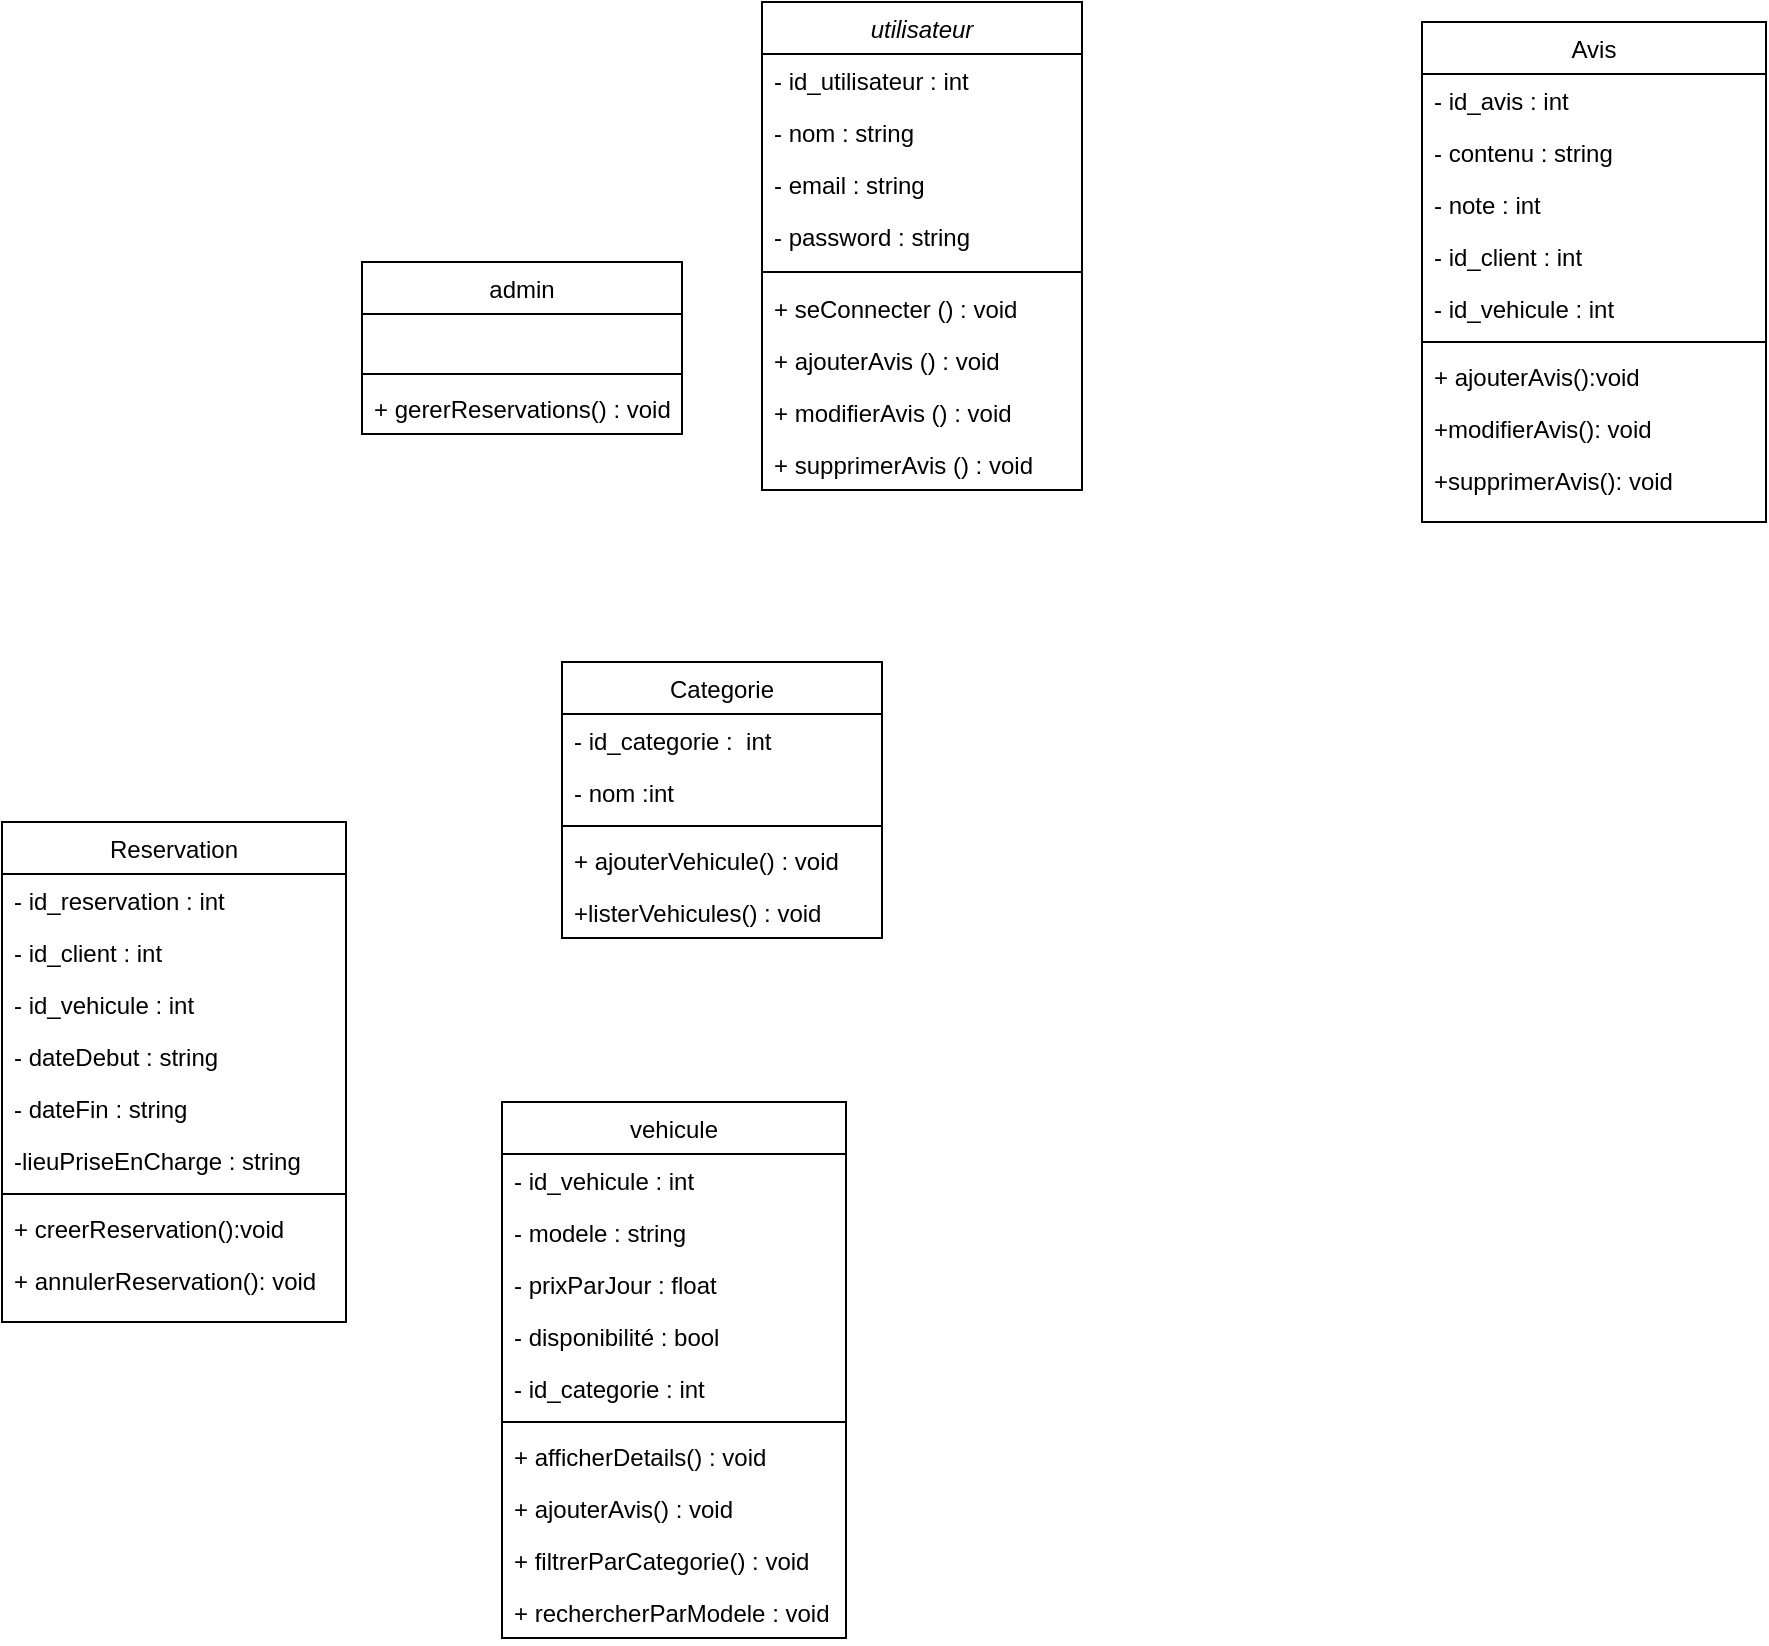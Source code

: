 <mxfile>
    <diagram id="NhHd7HWMIRSZnfNchUpo" name="Page-1">
        <mxGraphModel dx="1357" dy="938" grid="1" gridSize="10" guides="1" tooltips="1" connect="1" arrows="1" fold="1" page="1" pageScale="1" pageWidth="850" pageHeight="1100" math="0" shadow="0">
            <root>
                <mxCell id="0"/>
                <mxCell id="1" parent="0"/>
                <mxCell id="2" value="utilisateur" style="swimlane;fontStyle=2;align=center;verticalAlign=top;childLayout=stackLayout;horizontal=1;startSize=26;horizontalStack=0;resizeParent=1;resizeLast=0;collapsible=1;marginBottom=0;rounded=0;shadow=0;strokeWidth=1;" vertex="1" parent="1">
                    <mxGeometry x="220" y="30" width="160" height="244" as="geometry">
                        <mxRectangle x="230" y="140" width="160" height="26" as="alternateBounds"/>
                    </mxGeometry>
                </mxCell>
                <mxCell id="3" value="- id_utilisateur : int " style="text;align=left;verticalAlign=top;spacingLeft=4;spacingRight=4;overflow=hidden;rotatable=0;points=[[0,0.5],[1,0.5]];portConstraint=eastwest;" vertex="1" parent="2">
                    <mxGeometry y="26" width="160" height="26" as="geometry"/>
                </mxCell>
                <mxCell id="4" value="- nom : string" style="text;align=left;verticalAlign=top;spacingLeft=4;spacingRight=4;overflow=hidden;rotatable=0;points=[[0,0.5],[1,0.5]];portConstraint=eastwest;rounded=0;shadow=0;html=0;" vertex="1" parent="2">
                    <mxGeometry y="52" width="160" height="26" as="geometry"/>
                </mxCell>
                <mxCell id="5" value="- email : string" style="text;align=left;verticalAlign=top;spacingLeft=4;spacingRight=4;overflow=hidden;rotatable=0;points=[[0,0.5],[1,0.5]];portConstraint=eastwest;rounded=0;shadow=0;html=0;" vertex="1" parent="2">
                    <mxGeometry y="78" width="160" height="26" as="geometry"/>
                </mxCell>
                <mxCell id="7" value="- password : string" style="text;align=left;verticalAlign=top;spacingLeft=4;spacingRight=4;overflow=hidden;rotatable=0;points=[[0,0.5],[1,0.5]];portConstraint=eastwest;" vertex="1" parent="2">
                    <mxGeometry y="104" width="160" height="26" as="geometry"/>
                </mxCell>
                <mxCell id="6" value="" style="line;html=1;strokeWidth=1;align=left;verticalAlign=middle;spacingTop=-1;spacingLeft=3;spacingRight=3;rotatable=0;labelPosition=right;points=[];portConstraint=eastwest;" vertex="1" parent="2">
                    <mxGeometry y="130" width="160" height="10" as="geometry"/>
                </mxCell>
                <mxCell id="32" value="+ seConnecter () : void&#10;" style="text;align=left;verticalAlign=top;spacingLeft=4;spacingRight=4;overflow=hidden;rotatable=0;points=[[0,0.5],[1,0.5]];portConstraint=eastwest;" vertex="1" parent="2">
                    <mxGeometry y="140" width="160" height="26" as="geometry"/>
                </mxCell>
                <mxCell id="33" value="+ ajouterAvis () : void&#10;" style="text;align=left;verticalAlign=top;spacingLeft=4;spacingRight=4;overflow=hidden;rotatable=0;points=[[0,0.5],[1,0.5]];portConstraint=eastwest;" vertex="1" parent="2">
                    <mxGeometry y="166" width="160" height="26" as="geometry"/>
                </mxCell>
                <mxCell id="50" value="+ modifierAvis () : void&#10;" style="text;align=left;verticalAlign=top;spacingLeft=4;spacingRight=4;overflow=hidden;rotatable=0;points=[[0,0.5],[1,0.5]];portConstraint=eastwest;" vertex="1" parent="2">
                    <mxGeometry y="192" width="160" height="26" as="geometry"/>
                </mxCell>
                <mxCell id="51" value="+ supprimerAvis () : void&#10;" style="text;align=left;verticalAlign=top;spacingLeft=4;spacingRight=4;overflow=hidden;rotatable=0;points=[[0,0.5],[1,0.5]];portConstraint=eastwest;" vertex="1" parent="2">
                    <mxGeometry y="218" width="160" height="26" as="geometry"/>
                </mxCell>
                <mxCell id="8" value="Categorie" style="swimlane;fontStyle=0;align=center;verticalAlign=top;childLayout=stackLayout;horizontal=1;startSize=26;horizontalStack=0;resizeParent=1;resizeLast=0;collapsible=1;marginBottom=0;rounded=0;shadow=0;strokeWidth=1;" vertex="1" parent="1">
                    <mxGeometry x="120" y="360" width="160" height="138" as="geometry">
                        <mxRectangle x="130" y="380" width="160" height="26" as="alternateBounds"/>
                    </mxGeometry>
                </mxCell>
                <mxCell id="9" value="- id_categorie :  int" style="text;align=left;verticalAlign=top;spacingLeft=4;spacingRight=4;overflow=hidden;rotatable=0;points=[[0,0.5],[1,0.5]];portConstraint=eastwest;" vertex="1" parent="8">
                    <mxGeometry y="26" width="160" height="26" as="geometry"/>
                </mxCell>
                <mxCell id="10" value="- nom :int" style="text;align=left;verticalAlign=top;spacingLeft=4;spacingRight=4;overflow=hidden;rotatable=0;points=[[0,0.5],[1,0.5]];portConstraint=eastwest;rounded=0;shadow=0;html=0;" vertex="1" parent="8">
                    <mxGeometry y="52" width="160" height="26" as="geometry"/>
                </mxCell>
                <mxCell id="11" value="" style="line;html=1;strokeWidth=1;align=left;verticalAlign=middle;spacingTop=-1;spacingLeft=3;spacingRight=3;rotatable=0;labelPosition=right;points=[];portConstraint=eastwest;" vertex="1" parent="8">
                    <mxGeometry y="78" width="160" height="8" as="geometry"/>
                </mxCell>
                <mxCell id="12" value="+ ajouterVehicule() : void" style="text;align=left;verticalAlign=top;spacingLeft=4;spacingRight=4;overflow=hidden;rotatable=0;points=[[0,0.5],[1,0.5]];portConstraint=eastwest;fontStyle=0" vertex="1" parent="8">
                    <mxGeometry y="86" width="160" height="26" as="geometry"/>
                </mxCell>
                <mxCell id="13" value="+listerVehicules() : void " style="text;align=left;verticalAlign=top;spacingLeft=4;spacingRight=4;overflow=hidden;rotatable=0;points=[[0,0.5],[1,0.5]];portConstraint=eastwest;" vertex="1" parent="8">
                    <mxGeometry y="112" width="160" height="26" as="geometry"/>
                </mxCell>
                <mxCell id="15" value="admin" style="swimlane;fontStyle=0;align=center;verticalAlign=top;childLayout=stackLayout;horizontal=1;startSize=26;horizontalStack=0;resizeParent=1;resizeLast=0;collapsible=1;marginBottom=0;rounded=0;shadow=0;strokeWidth=1;" vertex="1" parent="1">
                    <mxGeometry x="20" y="160" width="160" height="86" as="geometry">
                        <mxRectangle x="340" y="380" width="170" height="26" as="alternateBounds"/>
                    </mxGeometry>
                </mxCell>
                <mxCell id="16" value=" " style="text;align=left;verticalAlign=top;spacingLeft=4;spacingRight=4;overflow=hidden;rotatable=0;points=[[0,0.5],[1,0.5]];portConstraint=eastwest;" vertex="1" parent="15">
                    <mxGeometry y="26" width="160" height="26" as="geometry"/>
                </mxCell>
                <mxCell id="17" value="" style="line;html=1;strokeWidth=1;align=left;verticalAlign=middle;spacingTop=-1;spacingLeft=3;spacingRight=3;rotatable=0;labelPosition=right;points=[];portConstraint=eastwest;" vertex="1" parent="15">
                    <mxGeometry y="52" width="160" height="8" as="geometry"/>
                </mxCell>
                <mxCell id="52" value="+ gererReservations() : void" style="text;align=left;verticalAlign=top;spacingLeft=4;spacingRight=4;overflow=hidden;rotatable=0;points=[[0,0.5],[1,0.5]];portConstraint=eastwest;" vertex="1" parent="15">
                    <mxGeometry y="60" width="160" height="26" as="geometry"/>
                </mxCell>
                <mxCell id="19" value="vehicule" style="swimlane;fontStyle=0;align=center;verticalAlign=top;childLayout=stackLayout;horizontal=1;startSize=26;horizontalStack=0;resizeParent=1;resizeLast=0;collapsible=1;marginBottom=0;rounded=0;shadow=0;strokeWidth=1;" vertex="1" parent="1">
                    <mxGeometry x="90" y="580" width="172" height="268" as="geometry">
                        <mxRectangle x="550" y="140" width="160" height="26" as="alternateBounds"/>
                    </mxGeometry>
                </mxCell>
                <mxCell id="20" value="- id_vehicule : int " style="text;align=left;verticalAlign=top;spacingLeft=4;spacingRight=4;overflow=hidden;rotatable=0;points=[[0,0.5],[1,0.5]];portConstraint=eastwest;" vertex="1" parent="19">
                    <mxGeometry y="26" width="172" height="26" as="geometry"/>
                </mxCell>
                <mxCell id="21" value="- modele : string" style="text;align=left;verticalAlign=top;spacingLeft=4;spacingRight=4;overflow=hidden;rotatable=0;points=[[0,0.5],[1,0.5]];portConstraint=eastwest;rounded=0;shadow=0;html=0;" vertex="1" parent="19">
                    <mxGeometry y="52" width="172" height="26" as="geometry"/>
                </mxCell>
                <mxCell id="22" value="- prixParJour : float" style="text;align=left;verticalAlign=top;spacingLeft=4;spacingRight=4;overflow=hidden;rotatable=0;points=[[0,0.5],[1,0.5]];portConstraint=eastwest;rounded=0;shadow=0;html=0;" vertex="1" parent="19">
                    <mxGeometry y="78" width="172" height="26" as="geometry"/>
                </mxCell>
                <mxCell id="23" value="- disponibilité : bool" style="text;align=left;verticalAlign=top;spacingLeft=4;spacingRight=4;overflow=hidden;rotatable=0;points=[[0,0.5],[1,0.5]];portConstraint=eastwest;rounded=0;shadow=0;html=0;" vertex="1" parent="19">
                    <mxGeometry y="104" width="172" height="26" as="geometry"/>
                </mxCell>
                <mxCell id="24" value="- id_categorie : int " style="text;align=left;verticalAlign=top;spacingLeft=4;spacingRight=4;overflow=hidden;rotatable=0;points=[[0,0.5],[1,0.5]];portConstraint=eastwest;rounded=0;shadow=0;html=0;" vertex="1" parent="19">
                    <mxGeometry y="130" width="172" height="26" as="geometry"/>
                </mxCell>
                <mxCell id="25" value="" style="line;html=1;strokeWidth=1;align=left;verticalAlign=middle;spacingTop=-1;spacingLeft=3;spacingRight=3;rotatable=0;labelPosition=right;points=[];portConstraint=eastwest;" vertex="1" parent="19">
                    <mxGeometry y="156" width="172" height="8" as="geometry"/>
                </mxCell>
                <mxCell id="26" value="+ afficherDetails() : void" style="text;align=left;verticalAlign=top;spacingLeft=4;spacingRight=4;overflow=hidden;rotatable=0;points=[[0,0.5],[1,0.5]];portConstraint=eastwest;" vertex="1" parent="19">
                    <mxGeometry y="164" width="172" height="26" as="geometry"/>
                </mxCell>
                <mxCell id="27" value="+ ajouterAvis() : void" style="text;align=left;verticalAlign=top;spacingLeft=4;spacingRight=4;overflow=hidden;rotatable=0;points=[[0,0.5],[1,0.5]];portConstraint=eastwest;" vertex="1" parent="19">
                    <mxGeometry y="190" width="172" height="26" as="geometry"/>
                </mxCell>
                <mxCell id="53" value="+ filtrerParCategorie() : void" style="text;align=left;verticalAlign=top;spacingLeft=4;spacingRight=4;overflow=hidden;rotatable=0;points=[[0,0.5],[1,0.5]];portConstraint=eastwest;" vertex="1" parent="19">
                    <mxGeometry y="216" width="172" height="26" as="geometry"/>
                </mxCell>
                <mxCell id="54" value="+ rechercherParModele : void" style="text;align=left;verticalAlign=top;spacingLeft=4;spacingRight=4;overflow=hidden;rotatable=0;points=[[0,0.5],[1,0.5]];portConstraint=eastwest;" vertex="1" parent="19">
                    <mxGeometry y="242" width="172" height="26" as="geometry"/>
                </mxCell>
                <mxCell id="56" value="Reservation" style="swimlane;fontStyle=0;align=center;verticalAlign=top;childLayout=stackLayout;horizontal=1;startSize=26;horizontalStack=0;resizeParent=1;resizeLast=0;collapsible=1;marginBottom=0;rounded=0;shadow=0;strokeWidth=1;" vertex="1" parent="1">
                    <mxGeometry x="-160" y="440" width="172" height="250" as="geometry">
                        <mxRectangle x="550" y="140" width="160" height="26" as="alternateBounds"/>
                    </mxGeometry>
                </mxCell>
                <mxCell id="57" value="- id_reservation : int " style="text;align=left;verticalAlign=top;spacingLeft=4;spacingRight=4;overflow=hidden;rotatable=0;points=[[0,0.5],[1,0.5]];portConstraint=eastwest;" vertex="1" parent="56">
                    <mxGeometry y="26" width="172" height="26" as="geometry"/>
                </mxCell>
                <mxCell id="58" value="- id_client : int " style="text;align=left;verticalAlign=top;spacingLeft=4;spacingRight=4;overflow=hidden;rotatable=0;points=[[0,0.5],[1,0.5]];portConstraint=eastwest;rounded=0;shadow=0;html=0;" vertex="1" parent="56">
                    <mxGeometry y="52" width="172" height="26" as="geometry"/>
                </mxCell>
                <mxCell id="59" value="- id_vehicule : int" style="text;align=left;verticalAlign=top;spacingLeft=4;spacingRight=4;overflow=hidden;rotatable=0;points=[[0,0.5],[1,0.5]];portConstraint=eastwest;rounded=0;shadow=0;html=0;" vertex="1" parent="56">
                    <mxGeometry y="78" width="172" height="26" as="geometry"/>
                </mxCell>
                <mxCell id="60" value="- dateDebut : string" style="text;align=left;verticalAlign=top;spacingLeft=4;spacingRight=4;overflow=hidden;rotatable=0;points=[[0,0.5],[1,0.5]];portConstraint=eastwest;rounded=0;shadow=0;html=0;" vertex="1" parent="56">
                    <mxGeometry y="104" width="172" height="26" as="geometry"/>
                </mxCell>
                <mxCell id="61" value="- dateFin : string " style="text;align=left;verticalAlign=top;spacingLeft=4;spacingRight=4;overflow=hidden;rotatable=0;points=[[0,0.5],[1,0.5]];portConstraint=eastwest;rounded=0;shadow=0;html=0;" vertex="1" parent="56">
                    <mxGeometry y="130" width="172" height="26" as="geometry"/>
                </mxCell>
                <mxCell id="67" value="-lieuPriseEnCharge : string" style="text;align=left;verticalAlign=top;spacingLeft=4;spacingRight=4;overflow=hidden;rotatable=0;points=[[0,0.5],[1,0.5]];portConstraint=eastwest;rounded=0;shadow=0;html=0;" vertex="1" parent="56">
                    <mxGeometry y="156" width="172" height="26" as="geometry"/>
                </mxCell>
                <mxCell id="62" value="" style="line;html=1;strokeWidth=1;align=left;verticalAlign=middle;spacingTop=-1;spacingLeft=3;spacingRight=3;rotatable=0;labelPosition=right;points=[];portConstraint=eastwest;" vertex="1" parent="56">
                    <mxGeometry y="182" width="172" height="8" as="geometry"/>
                </mxCell>
                <mxCell id="63" value="+ creerReservation():void" style="text;align=left;verticalAlign=top;spacingLeft=4;spacingRight=4;overflow=hidden;rotatable=0;points=[[0,0.5],[1,0.5]];portConstraint=eastwest;" vertex="1" parent="56">
                    <mxGeometry y="190" width="172" height="26" as="geometry"/>
                </mxCell>
                <mxCell id="64" value="+ annulerReservation(): void" style="text;align=left;verticalAlign=top;spacingLeft=4;spacingRight=4;overflow=hidden;rotatable=0;points=[[0,0.5],[1,0.5]];portConstraint=eastwest;" vertex="1" parent="56">
                    <mxGeometry y="216" width="172" height="26" as="geometry"/>
                </mxCell>
                <mxCell id="68" value="Avis" style="swimlane;fontStyle=0;align=center;verticalAlign=top;childLayout=stackLayout;horizontal=1;startSize=26;horizontalStack=0;resizeParent=1;resizeLast=0;collapsible=1;marginBottom=0;rounded=0;shadow=0;strokeWidth=1;" vertex="1" parent="1">
                    <mxGeometry x="550" y="40" width="172" height="250" as="geometry">
                        <mxRectangle x="550" y="140" width="160" height="26" as="alternateBounds"/>
                    </mxGeometry>
                </mxCell>
                <mxCell id="69" value="- id_avis : int " style="text;align=left;verticalAlign=top;spacingLeft=4;spacingRight=4;overflow=hidden;rotatable=0;points=[[0,0.5],[1,0.5]];portConstraint=eastwest;" vertex="1" parent="68">
                    <mxGeometry y="26" width="172" height="26" as="geometry"/>
                </mxCell>
                <mxCell id="70" value="- contenu : string" style="text;align=left;verticalAlign=top;spacingLeft=4;spacingRight=4;overflow=hidden;rotatable=0;points=[[0,0.5],[1,0.5]];portConstraint=eastwest;rounded=0;shadow=0;html=0;" vertex="1" parent="68">
                    <mxGeometry y="52" width="172" height="26" as="geometry"/>
                </mxCell>
                <mxCell id="71" value="- note : int " style="text;align=left;verticalAlign=top;spacingLeft=4;spacingRight=4;overflow=hidden;rotatable=0;points=[[0,0.5],[1,0.5]];portConstraint=eastwest;rounded=0;shadow=0;html=0;" vertex="1" parent="68">
                    <mxGeometry y="78" width="172" height="26" as="geometry"/>
                </mxCell>
                <mxCell id="72" value="- id_client : int " style="text;align=left;verticalAlign=top;spacingLeft=4;spacingRight=4;overflow=hidden;rotatable=0;points=[[0,0.5],[1,0.5]];portConstraint=eastwest;rounded=0;shadow=0;html=0;" vertex="1" parent="68">
                    <mxGeometry y="104" width="172" height="26" as="geometry"/>
                </mxCell>
                <mxCell id="73" value="- id_vehicule : int" style="text;align=left;verticalAlign=top;spacingLeft=4;spacingRight=4;overflow=hidden;rotatable=0;points=[[0,0.5],[1,0.5]];portConstraint=eastwest;rounded=0;shadow=0;html=0;" vertex="1" parent="68">
                    <mxGeometry y="130" width="172" height="26" as="geometry"/>
                </mxCell>
                <mxCell id="75" value="" style="line;html=1;strokeWidth=1;align=left;verticalAlign=middle;spacingTop=-1;spacingLeft=3;spacingRight=3;rotatable=0;labelPosition=right;points=[];portConstraint=eastwest;" vertex="1" parent="68">
                    <mxGeometry y="156" width="172" height="8" as="geometry"/>
                </mxCell>
                <mxCell id="76" value="+ ajouterAvis():void" style="text;align=left;verticalAlign=top;spacingLeft=4;spacingRight=4;overflow=hidden;rotatable=0;points=[[0,0.5],[1,0.5]];portConstraint=eastwest;" vertex="1" parent="68">
                    <mxGeometry y="164" width="172" height="26" as="geometry"/>
                </mxCell>
                <mxCell id="77" value="+modifierAvis(): void" style="text;align=left;verticalAlign=top;spacingLeft=4;spacingRight=4;overflow=hidden;rotatable=0;points=[[0,0.5],[1,0.5]];portConstraint=eastwest;" vertex="1" parent="68">
                    <mxGeometry y="190" width="172" height="26" as="geometry"/>
                </mxCell>
                <mxCell id="78" value="+supprimerAvis(): void" style="text;align=left;verticalAlign=top;spacingLeft=4;spacingRight=4;overflow=hidden;rotatable=0;points=[[0,0.5],[1,0.5]];portConstraint=eastwest;" vertex="1" parent="68">
                    <mxGeometry y="216" width="172" height="26" as="geometry"/>
                </mxCell>
            </root>
        </mxGraphModel>
    </diagram>
</mxfile>